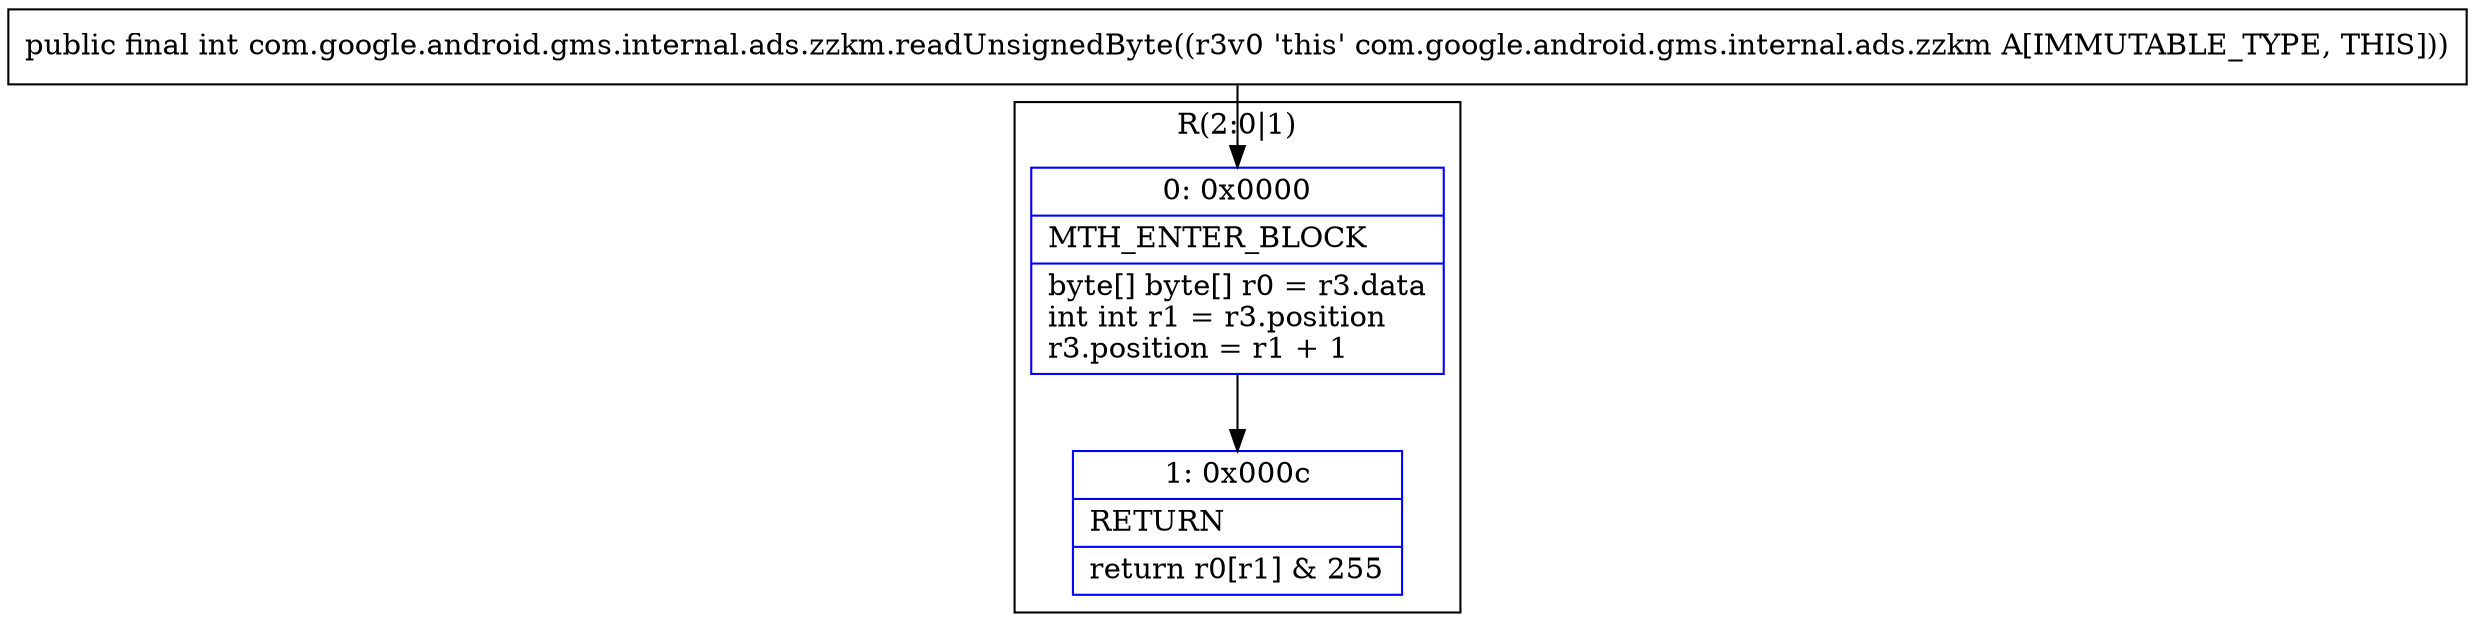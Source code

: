 digraph "CFG forcom.google.android.gms.internal.ads.zzkm.readUnsignedByte()I" {
subgraph cluster_Region_356349869 {
label = "R(2:0|1)";
node [shape=record,color=blue];
Node_0 [shape=record,label="{0\:\ 0x0000|MTH_ENTER_BLOCK\l|byte[] byte[] r0 = r3.data\lint int r1 = r3.position\lr3.position = r1 + 1\l}"];
Node_1 [shape=record,label="{1\:\ 0x000c|RETURN\l|return r0[r1] & 255\l}"];
}
MethodNode[shape=record,label="{public final int com.google.android.gms.internal.ads.zzkm.readUnsignedByte((r3v0 'this' com.google.android.gms.internal.ads.zzkm A[IMMUTABLE_TYPE, THIS])) }"];
MethodNode -> Node_0;
Node_0 -> Node_1;
}

